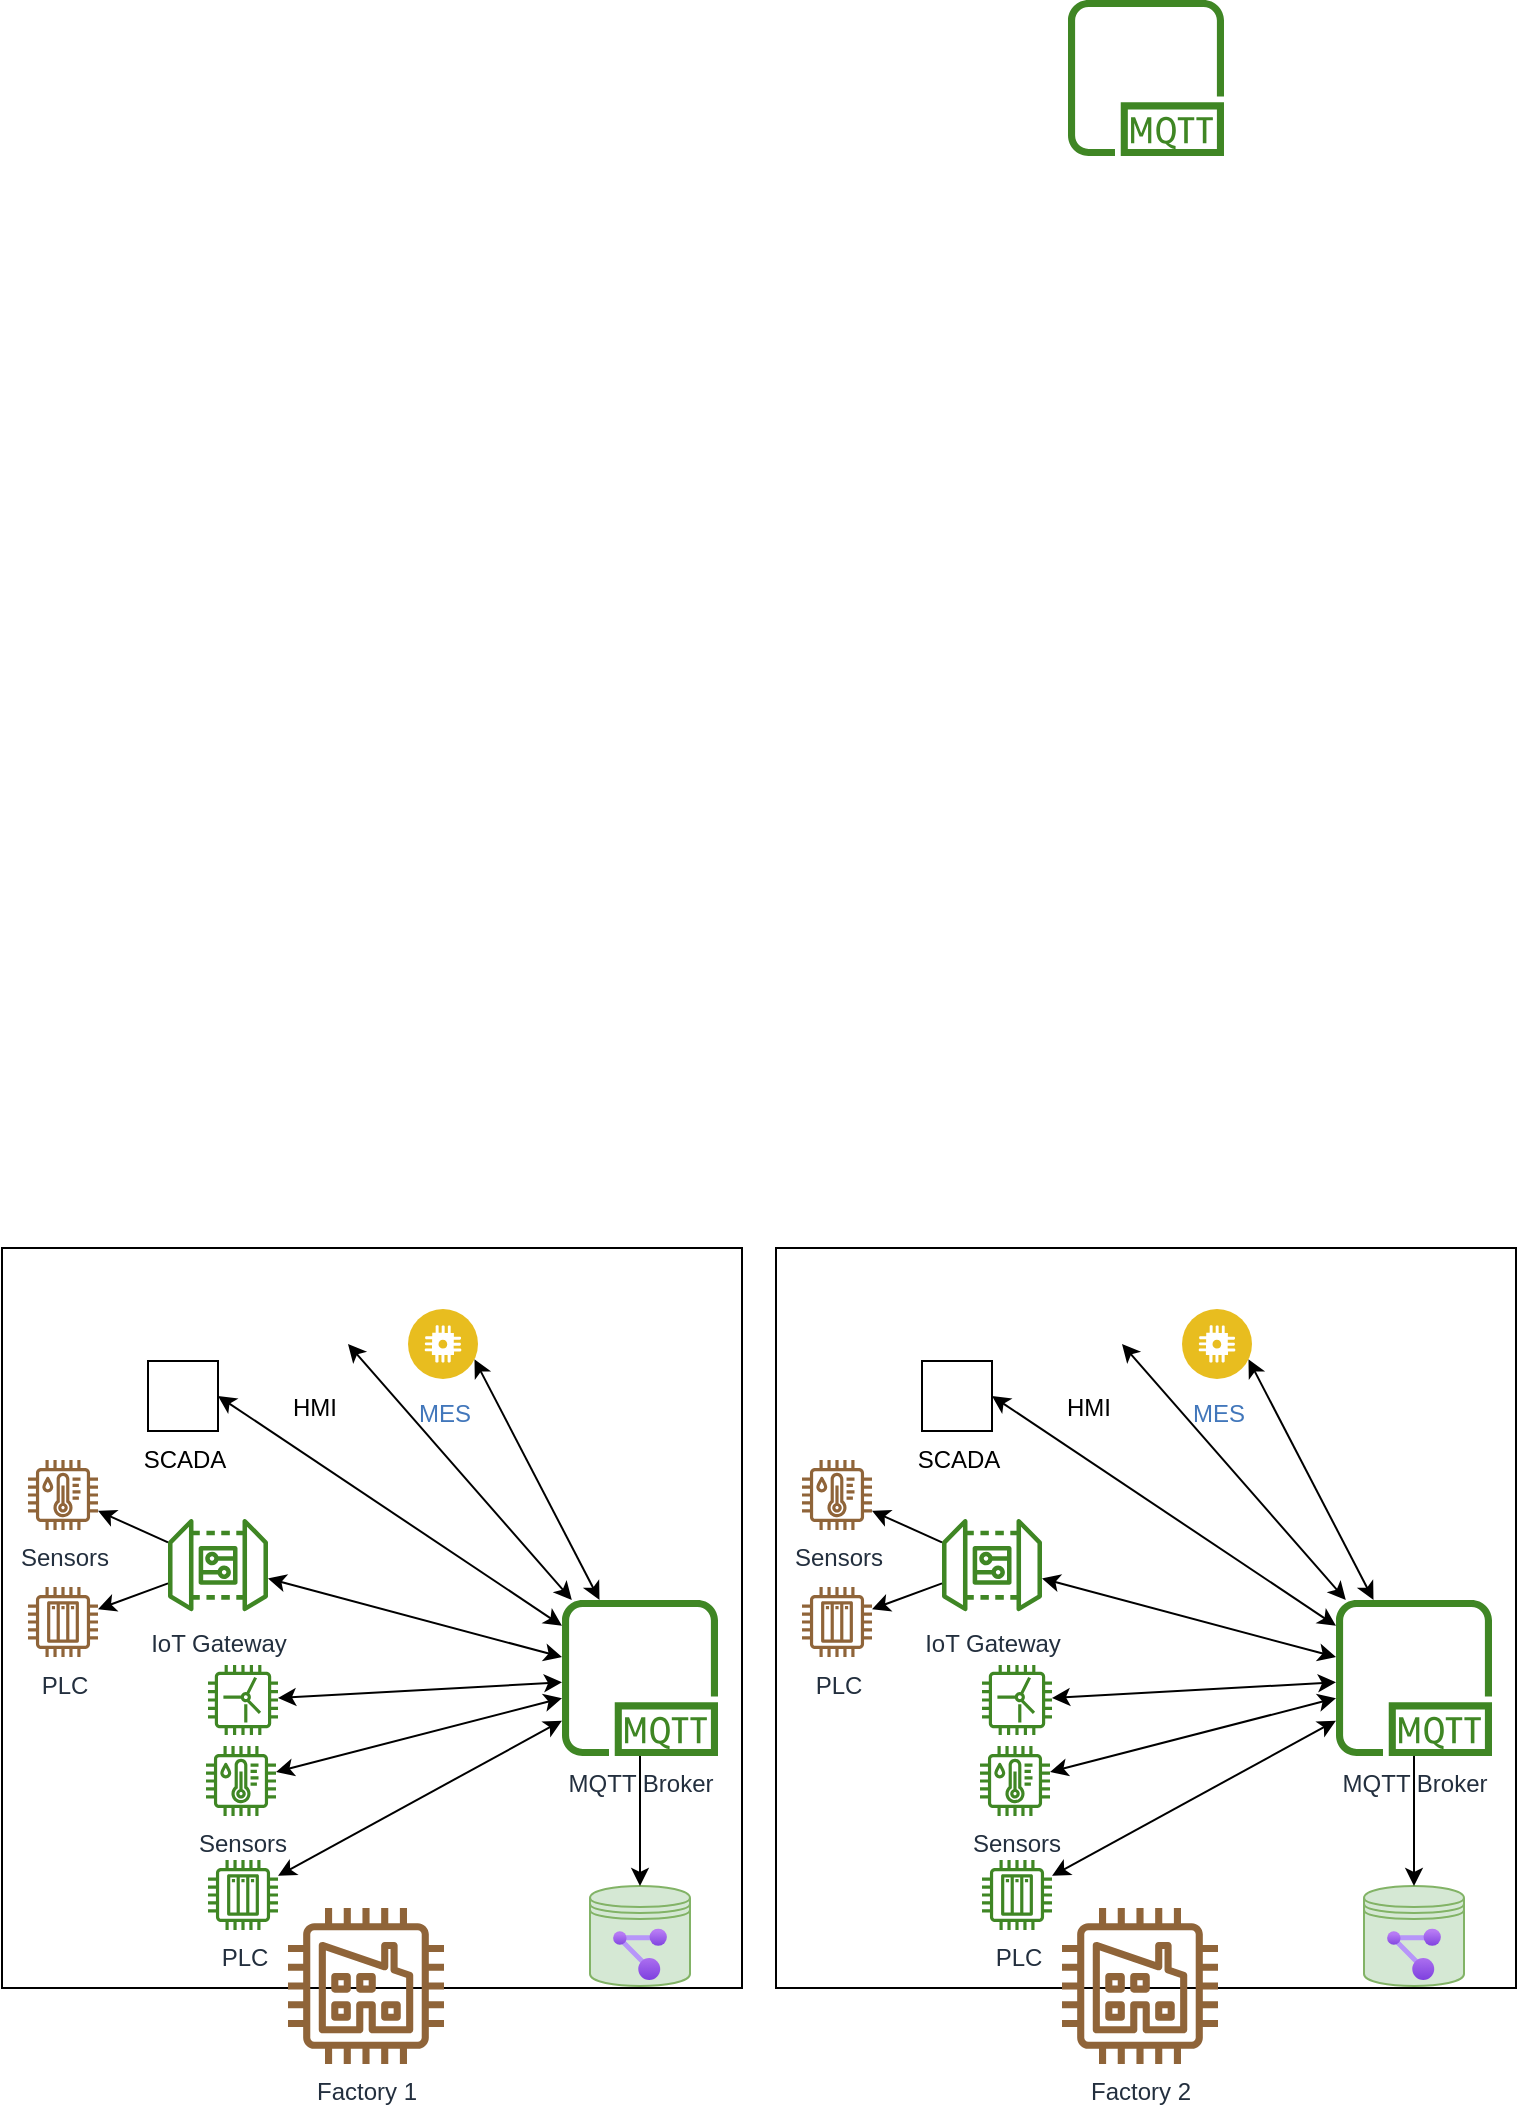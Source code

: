 <mxfile version="17.4.1" type="github"><diagram id="6-IwvoIAi5CxREMIh-6Z" name="Page-1"><mxGraphModel dx="946" dy="614" grid="1" gridSize="10" guides="1" tooltips="1" connect="1" arrows="1" fold="1" page="1" pageScale="1" pageWidth="827" pageHeight="1169" math="0" shadow="0"><root><mxCell id="0"/><mxCell id="1" parent="0"/><mxCell id="7iNY9kYrvYGvYEZf-qSs-2" value="" style="sketch=0;outlineConnect=0;fontColor=#232F3E;gradientColor=none;fillColor=#3F8624;strokeColor=none;dashed=0;verticalLabelPosition=bottom;verticalAlign=top;align=center;html=1;fontSize=12;fontStyle=0;aspect=fixed;pointerEvents=1;shape=mxgraph.aws4.mqtt_protocol;" vertex="1" parent="1"><mxGeometry x="550" y="50" width="78" height="78" as="geometry"/></mxCell><mxCell id="7iNY9kYrvYGvYEZf-qSs-6" value="" style="whiteSpace=wrap;html=1;aspect=fixed;" vertex="1" parent="1"><mxGeometry x="17" y="674" width="370" height="370" as="geometry"/></mxCell><mxCell id="7iNY9kYrvYGvYEZf-qSs-3" value="PLC" style="sketch=0;outlineConnect=0;fontColor=#232F3E;gradientColor=none;fillColor=#3F8624;strokeColor=none;dashed=0;verticalLabelPosition=bottom;verticalAlign=top;align=center;html=1;fontSize=12;fontStyle=0;aspect=fixed;pointerEvents=1;shape=mxgraph.aws4.iot_thing_plc;" vertex="1" parent="1"><mxGeometry x="120" y="980" width="35" height="35" as="geometry"/></mxCell><mxCell id="7iNY9kYrvYGvYEZf-qSs-4" value="Sensors&lt;br&gt;" style="sketch=0;outlineConnect=0;fontColor=#232F3E;gradientColor=none;fillColor=#3F8624;strokeColor=none;dashed=0;verticalLabelPosition=bottom;verticalAlign=top;align=center;html=1;fontSize=12;fontStyle=0;aspect=fixed;pointerEvents=1;shape=mxgraph.aws4.iot_thing_temperature_humidity_sensor;" vertex="1" parent="1"><mxGeometry x="119" y="923" width="35" height="35" as="geometry"/></mxCell><mxCell id="7iNY9kYrvYGvYEZf-qSs-5" value="Factory 1" style="sketch=0;outlineConnect=0;fontColor=#232F3E;gradientColor=none;fillColor=#8F6439;strokeColor=none;dashed=0;verticalLabelPosition=bottom;verticalAlign=top;align=center;html=1;fontSize=12;fontStyle=0;aspect=fixed;pointerEvents=1;shape=mxgraph.aws4.factory;" vertex="1" parent="1"><mxGeometry x="160" y="1004" width="78" height="78" as="geometry"/></mxCell><mxCell id="7iNY9kYrvYGvYEZf-qSs-9" value="IoT Gateway" style="sketch=0;outlineConnect=0;fontColor=#232F3E;gradientColor=none;fillColor=#3F8624;strokeColor=none;dashed=0;verticalLabelPosition=bottom;verticalAlign=top;align=center;html=1;fontSize=12;fontStyle=0;aspect=fixed;pointerEvents=1;shape=mxgraph.aws4.iot_device_gateway;" vertex="1" parent="1"><mxGeometry x="100" y="807.5" width="50" height="50" as="geometry"/></mxCell><mxCell id="7iNY9kYrvYGvYEZf-qSs-10" value="" style="sketch=0;outlineConnect=0;fontColor=#232F3E;gradientColor=none;fillColor=#3F8624;strokeColor=none;dashed=0;verticalLabelPosition=bottom;verticalAlign=top;align=center;html=1;fontSize=12;fontStyle=0;aspect=fixed;pointerEvents=1;shape=mxgraph.aws4.windfarm;" vertex="1" parent="1"><mxGeometry x="120" y="882.5" width="35" height="35" as="geometry"/></mxCell><mxCell id="7iNY9kYrvYGvYEZf-qSs-11" value="PLC" style="sketch=0;outlineConnect=0;fontColor=#232F3E;gradientColor=none;fillColor=#8F6439;strokeColor=none;dashed=0;verticalLabelPosition=bottom;verticalAlign=top;align=center;html=1;fontSize=12;fontStyle=0;aspect=fixed;pointerEvents=1;shape=mxgraph.aws4.iot_thing_plc;" vertex="1" parent="1"><mxGeometry x="30" y="843.5" width="35" height="35" as="geometry"/></mxCell><mxCell id="7iNY9kYrvYGvYEZf-qSs-12" value="Sensors&lt;br&gt;" style="sketch=0;outlineConnect=0;fontColor=#232F3E;gradientColor=none;fillColor=#8F6439;strokeColor=none;dashed=0;verticalLabelPosition=bottom;verticalAlign=top;align=center;html=1;fontSize=12;fontStyle=0;aspect=fixed;pointerEvents=1;shape=mxgraph.aws4.iot_thing_temperature_humidity_sensor;" vertex="1" parent="1"><mxGeometry x="30" y="780" width="35" height="35" as="geometry"/></mxCell><mxCell id="7iNY9kYrvYGvYEZf-qSs-14" value="" style="endArrow=classic;startArrow=classic;html=1;rounded=0;" edge="1" parent="1" source="7iNY9kYrvYGvYEZf-qSs-4" target="7iNY9kYrvYGvYEZf-qSs-1"><mxGeometry width="50" height="50" relative="1" as="geometry"><mxPoint x="166" y="978" as="sourcePoint"/><mxPoint x="216" y="928" as="targetPoint"/></mxGeometry></mxCell><mxCell id="7iNY9kYrvYGvYEZf-qSs-15" value="" style="endArrow=classic;html=1;rounded=0;startArrow=classic;startFill=1;" edge="1" parent="1" source="7iNY9kYrvYGvYEZf-qSs-1" target="7iNY9kYrvYGvYEZf-qSs-10"><mxGeometry width="50" height="50" relative="1" as="geometry"><mxPoint x="366" y="940" as="sourcePoint"/><mxPoint x="416" y="890" as="targetPoint"/></mxGeometry></mxCell><mxCell id="7iNY9kYrvYGvYEZf-qSs-17" value="" style="endArrow=classic;html=1;rounded=0;" edge="1" parent="1" source="7iNY9kYrvYGvYEZf-qSs-9" target="7iNY9kYrvYGvYEZf-qSs-11"><mxGeometry width="50" height="50" relative="1" as="geometry"><mxPoint x="156" y="950" as="sourcePoint"/><mxPoint x="206" y="900" as="targetPoint"/></mxGeometry></mxCell><mxCell id="7iNY9kYrvYGvYEZf-qSs-18" value="" style="endArrow=classic;html=1;rounded=0;" edge="1" parent="1" source="7iNY9kYrvYGvYEZf-qSs-9" target="7iNY9kYrvYGvYEZf-qSs-12"><mxGeometry width="50" height="50" relative="1" as="geometry"><mxPoint x="170" y="791.084" as="sourcePoint"/><mxPoint x="81" y="812.741" as="targetPoint"/></mxGeometry></mxCell><mxCell id="7iNY9kYrvYGvYEZf-qSs-20" value="" style="endArrow=classic;html=1;rounded=0;startArrow=classic;startFill=1;" edge="1" parent="1" source="7iNY9kYrvYGvYEZf-qSs-1" target="7iNY9kYrvYGvYEZf-qSs-9"><mxGeometry width="50" height="50" relative="1" as="geometry"><mxPoint x="376" y="950" as="sourcePoint"/><mxPoint x="426" y="900" as="targetPoint"/></mxGeometry></mxCell><mxCell id="7iNY9kYrvYGvYEZf-qSs-21" value="" style="endArrow=classic;startArrow=classic;html=1;rounded=0;" edge="1" parent="1" source="7iNY9kYrvYGvYEZf-qSs-3" target="7iNY9kYrvYGvYEZf-qSs-1"><mxGeometry width="50" height="50" relative="1" as="geometry"><mxPoint x="81" y="953.863" as="sourcePoint"/><mxPoint x="306" y="907.105" as="targetPoint"/></mxGeometry></mxCell><mxCell id="7iNY9kYrvYGvYEZf-qSs-23" value="" style="group" vertex="1" connectable="0" parent="1"><mxGeometry x="297" y="850" width="78" height="193" as="geometry"/></mxCell><mxCell id="7iNY9kYrvYGvYEZf-qSs-1" value="MQTT Broker" style="sketch=0;outlineConnect=0;fontColor=#232F3E;gradientColor=none;fillColor=#3F8624;strokeColor=none;dashed=0;verticalLabelPosition=bottom;verticalAlign=top;align=center;html=1;fontSize=12;fontStyle=0;aspect=fixed;pointerEvents=1;shape=mxgraph.aws4.mqtt_protocol;" vertex="1" parent="7iNY9kYrvYGvYEZf-qSs-23"><mxGeometry width="78" height="78" as="geometry"/></mxCell><mxCell id="7iNY9kYrvYGvYEZf-qSs-8" value="" style="shape=datastore;whiteSpace=wrap;html=1;fillColor=#d5e8d4;strokeColor=#82b366;" vertex="1" parent="7iNY9kYrvYGvYEZf-qSs-23"><mxGeometry x="14" y="143" width="50" height="50" as="geometry"/></mxCell><mxCell id="7iNY9kYrvYGvYEZf-qSs-7" value="" style="aspect=fixed;html=1;points=[];align=center;image;fontSize=12;image=img/lib/azure2/management_governance/Resource_Graph_Explorer.svg;imageBackground=none;" vertex="1" parent="7iNY9kYrvYGvYEZf-qSs-23"><mxGeometry x="25.5" y="164.21" width="27" height="25.79" as="geometry"/></mxCell><mxCell id="7iNY9kYrvYGvYEZf-qSs-22" value="" style="endArrow=classic;html=1;rounded=0;entryX=0.5;entryY=0;entryDx=0;entryDy=0;" edge="1" parent="7iNY9kYrvYGvYEZf-qSs-23" source="7iNY9kYrvYGvYEZf-qSs-1" target="7iNY9kYrvYGvYEZf-qSs-8"><mxGeometry width="50" height="50" relative="1" as="geometry"><mxPoint x="270" y="470" as="sourcePoint"/><mxPoint x="320" y="420" as="targetPoint"/></mxGeometry></mxCell><mxCell id="7iNY9kYrvYGvYEZf-qSs-67" value="MES" style="aspect=fixed;perimeter=ellipsePerimeter;html=1;align=center;shadow=0;dashed=0;fontColor=#4277BB;labelBackgroundColor=#ffffff;fontSize=12;spacingTop=3;image;image=img/lib/ibm/applications/iot_application.svg;fillColor=#8F6439;" vertex="1" parent="1"><mxGeometry x="220" y="704.5" width="35" height="35" as="geometry"/></mxCell><mxCell id="7iNY9kYrvYGvYEZf-qSs-68" value="HMI" style="shape=image;html=1;verticalAlign=top;verticalLabelPosition=bottom;labelBackgroundColor=#ffffff;imageAspect=0;aspect=fixed;image=https://cdn0.iconfinder.com/data/icons/apple-apps/100/Apple_Stock-128.png;fillColor=#8F6439;" vertex="1" parent="1"><mxGeometry x="155" y="704.5" width="35" height="35" as="geometry"/></mxCell><mxCell id="7iNY9kYrvYGvYEZf-qSs-69" value="" style="endArrow=classic;html=1;rounded=0;startArrow=classic;startFill=1;entryX=1;entryY=0.5;entryDx=0;entryDy=0;" edge="1" parent="1" source="7iNY9kYrvYGvYEZf-qSs-1" target="7iNY9kYrvYGvYEZf-qSs-68"><mxGeometry width="50" height="50" relative="1" as="geometry"><mxPoint x="307" y="869.556" as="sourcePoint"/><mxPoint x="220" y="803.874" as="targetPoint"/></mxGeometry></mxCell><mxCell id="7iNY9kYrvYGvYEZf-qSs-70" value="" style="endArrow=classic;html=1;rounded=0;startArrow=classic;startFill=1;entryX=1;entryY=0.75;entryDx=0;entryDy=0;" edge="1" parent="1" source="7iNY9kYrvYGvYEZf-qSs-1" target="7iNY9kYrvYGvYEZf-qSs-67"><mxGeometry width="50" height="50" relative="1" as="geometry"><mxPoint x="330.285" y="860" as="sourcePoint"/><mxPoint x="284.551" y="746.5" as="targetPoint"/></mxGeometry></mxCell><mxCell id="7iNY9kYrvYGvYEZf-qSs-75" value="SCADA" style="shape=image;html=1;verticalAlign=top;verticalLabelPosition=bottom;labelBackgroundColor=#ffffff;imageAspect=0;aspect=fixed;image=https://cdn4.iconfinder.com/data/icons/essential-part-5/32/491-Control-128.png;fillColor=#8F6439;imageBackground=default;imageBorder=default;" vertex="1" parent="1"><mxGeometry x="90" y="730.5" width="35" height="35" as="geometry"/></mxCell><mxCell id="7iNY9kYrvYGvYEZf-qSs-77" value="" style="endArrow=classic;html=1;rounded=0;startArrow=classic;startFill=1;entryX=1;entryY=0.5;entryDx=0;entryDy=0;" edge="1" parent="1" source="7iNY9kYrvYGvYEZf-qSs-1" target="7iNY9kYrvYGvYEZf-qSs-75"><mxGeometry width="50" height="50" relative="1" as="geometry"><mxPoint x="312.799" y="860" as="sourcePoint"/><mxPoint x="200" y="727.5" as="targetPoint"/></mxGeometry></mxCell><mxCell id="7iNY9kYrvYGvYEZf-qSs-79" value="" style="whiteSpace=wrap;html=1;aspect=fixed;" vertex="1" parent="1"><mxGeometry x="404" y="674" width="370" height="370" as="geometry"/></mxCell><mxCell id="7iNY9kYrvYGvYEZf-qSs-80" value="PLC" style="sketch=0;outlineConnect=0;fontColor=#232F3E;gradientColor=none;fillColor=#3F8624;strokeColor=none;dashed=0;verticalLabelPosition=bottom;verticalAlign=top;align=center;html=1;fontSize=12;fontStyle=0;aspect=fixed;pointerEvents=1;shape=mxgraph.aws4.iot_thing_plc;" vertex="1" parent="1"><mxGeometry x="507" y="980" width="35" height="35" as="geometry"/></mxCell><mxCell id="7iNY9kYrvYGvYEZf-qSs-81" value="Sensors&lt;br&gt;" style="sketch=0;outlineConnect=0;fontColor=#232F3E;gradientColor=none;fillColor=#3F8624;strokeColor=none;dashed=0;verticalLabelPosition=bottom;verticalAlign=top;align=center;html=1;fontSize=12;fontStyle=0;aspect=fixed;pointerEvents=1;shape=mxgraph.aws4.iot_thing_temperature_humidity_sensor;" vertex="1" parent="1"><mxGeometry x="506" y="923" width="35" height="35" as="geometry"/></mxCell><mxCell id="7iNY9kYrvYGvYEZf-qSs-82" value="Factory 2" style="sketch=0;outlineConnect=0;fontColor=#232F3E;gradientColor=none;fillColor=#8F6439;strokeColor=none;dashed=0;verticalLabelPosition=bottom;verticalAlign=top;align=center;html=1;fontSize=12;fontStyle=0;aspect=fixed;pointerEvents=1;shape=mxgraph.aws4.factory;" vertex="1" parent="1"><mxGeometry x="547" y="1004" width="78" height="78" as="geometry"/></mxCell><mxCell id="7iNY9kYrvYGvYEZf-qSs-83" value="IoT Gateway" style="sketch=0;outlineConnect=0;fontColor=#232F3E;gradientColor=none;fillColor=#3F8624;strokeColor=none;dashed=0;verticalLabelPosition=bottom;verticalAlign=top;align=center;html=1;fontSize=12;fontStyle=0;aspect=fixed;pointerEvents=1;shape=mxgraph.aws4.iot_device_gateway;" vertex="1" parent="1"><mxGeometry x="487" y="807.5" width="50" height="50" as="geometry"/></mxCell><mxCell id="7iNY9kYrvYGvYEZf-qSs-84" value="" style="sketch=0;outlineConnect=0;fontColor=#232F3E;gradientColor=none;fillColor=#3F8624;strokeColor=none;dashed=0;verticalLabelPosition=bottom;verticalAlign=top;align=center;html=1;fontSize=12;fontStyle=0;aspect=fixed;pointerEvents=1;shape=mxgraph.aws4.windfarm;" vertex="1" parent="1"><mxGeometry x="507" y="882.5" width="35" height="35" as="geometry"/></mxCell><mxCell id="7iNY9kYrvYGvYEZf-qSs-85" value="PLC" style="sketch=0;outlineConnect=0;fontColor=#232F3E;gradientColor=none;fillColor=#8F6439;strokeColor=none;dashed=0;verticalLabelPosition=bottom;verticalAlign=top;align=center;html=1;fontSize=12;fontStyle=0;aspect=fixed;pointerEvents=1;shape=mxgraph.aws4.iot_thing_plc;" vertex="1" parent="1"><mxGeometry x="417" y="843.5" width="35" height="35" as="geometry"/></mxCell><mxCell id="7iNY9kYrvYGvYEZf-qSs-86" value="Sensors&lt;br&gt;" style="sketch=0;outlineConnect=0;fontColor=#232F3E;gradientColor=none;fillColor=#8F6439;strokeColor=none;dashed=0;verticalLabelPosition=bottom;verticalAlign=top;align=center;html=1;fontSize=12;fontStyle=0;aspect=fixed;pointerEvents=1;shape=mxgraph.aws4.iot_thing_temperature_humidity_sensor;" vertex="1" parent="1"><mxGeometry x="417" y="780" width="35" height="35" as="geometry"/></mxCell><mxCell id="7iNY9kYrvYGvYEZf-qSs-87" value="" style="endArrow=classic;startArrow=classic;html=1;rounded=0;" edge="1" parent="1" source="7iNY9kYrvYGvYEZf-qSs-81" target="7iNY9kYrvYGvYEZf-qSs-94"><mxGeometry width="50" height="50" relative="1" as="geometry"><mxPoint x="553" y="978" as="sourcePoint"/><mxPoint x="603" y="928" as="targetPoint"/></mxGeometry></mxCell><mxCell id="7iNY9kYrvYGvYEZf-qSs-88" value="" style="endArrow=classic;html=1;rounded=0;startArrow=classic;startFill=1;" edge="1" parent="1" source="7iNY9kYrvYGvYEZf-qSs-94" target="7iNY9kYrvYGvYEZf-qSs-84"><mxGeometry width="50" height="50" relative="1" as="geometry"><mxPoint x="753" y="940" as="sourcePoint"/><mxPoint x="803" y="890" as="targetPoint"/></mxGeometry></mxCell><mxCell id="7iNY9kYrvYGvYEZf-qSs-89" value="" style="endArrow=classic;html=1;rounded=0;" edge="1" parent="1" source="7iNY9kYrvYGvYEZf-qSs-83" target="7iNY9kYrvYGvYEZf-qSs-85"><mxGeometry width="50" height="50" relative="1" as="geometry"><mxPoint x="543" y="950" as="sourcePoint"/><mxPoint x="593" y="900" as="targetPoint"/></mxGeometry></mxCell><mxCell id="7iNY9kYrvYGvYEZf-qSs-90" value="" style="endArrow=classic;html=1;rounded=0;" edge="1" parent="1" source="7iNY9kYrvYGvYEZf-qSs-83" target="7iNY9kYrvYGvYEZf-qSs-86"><mxGeometry width="50" height="50" relative="1" as="geometry"><mxPoint x="557" y="791.084" as="sourcePoint"/><mxPoint x="468" y="812.741" as="targetPoint"/></mxGeometry></mxCell><mxCell id="7iNY9kYrvYGvYEZf-qSs-91" value="" style="endArrow=classic;html=1;rounded=0;startArrow=classic;startFill=1;" edge="1" parent="1" source="7iNY9kYrvYGvYEZf-qSs-94" target="7iNY9kYrvYGvYEZf-qSs-83"><mxGeometry width="50" height="50" relative="1" as="geometry"><mxPoint x="763" y="950" as="sourcePoint"/><mxPoint x="813" y="900" as="targetPoint"/></mxGeometry></mxCell><mxCell id="7iNY9kYrvYGvYEZf-qSs-92" value="" style="endArrow=classic;startArrow=classic;html=1;rounded=0;" edge="1" parent="1" source="7iNY9kYrvYGvYEZf-qSs-80" target="7iNY9kYrvYGvYEZf-qSs-94"><mxGeometry width="50" height="50" relative="1" as="geometry"><mxPoint x="468" y="953.863" as="sourcePoint"/><mxPoint x="693" y="907.105" as="targetPoint"/></mxGeometry></mxCell><mxCell id="7iNY9kYrvYGvYEZf-qSs-93" value="" style="group" vertex="1" connectable="0" parent="1"><mxGeometry x="684" y="850" width="78" height="193" as="geometry"/></mxCell><mxCell id="7iNY9kYrvYGvYEZf-qSs-94" value="MQTT Broker" style="sketch=0;outlineConnect=0;fontColor=#232F3E;gradientColor=none;fillColor=#3F8624;strokeColor=none;dashed=0;verticalLabelPosition=bottom;verticalAlign=top;align=center;html=1;fontSize=12;fontStyle=0;aspect=fixed;pointerEvents=1;shape=mxgraph.aws4.mqtt_protocol;" vertex="1" parent="7iNY9kYrvYGvYEZf-qSs-93"><mxGeometry width="78" height="78" as="geometry"/></mxCell><mxCell id="7iNY9kYrvYGvYEZf-qSs-95" value="" style="shape=datastore;whiteSpace=wrap;html=1;fillColor=#d5e8d4;strokeColor=#82b366;" vertex="1" parent="7iNY9kYrvYGvYEZf-qSs-93"><mxGeometry x="14" y="143" width="50" height="50" as="geometry"/></mxCell><mxCell id="7iNY9kYrvYGvYEZf-qSs-96" value="" style="aspect=fixed;html=1;points=[];align=center;image;fontSize=12;image=img/lib/azure2/management_governance/Resource_Graph_Explorer.svg;imageBackground=none;" vertex="1" parent="7iNY9kYrvYGvYEZf-qSs-93"><mxGeometry x="25.5" y="164.21" width="27" height="25.79" as="geometry"/></mxCell><mxCell id="7iNY9kYrvYGvYEZf-qSs-97" value="" style="endArrow=classic;html=1;rounded=0;entryX=0.5;entryY=0;entryDx=0;entryDy=0;" edge="1" parent="7iNY9kYrvYGvYEZf-qSs-93" source="7iNY9kYrvYGvYEZf-qSs-94" target="7iNY9kYrvYGvYEZf-qSs-95"><mxGeometry width="50" height="50" relative="1" as="geometry"><mxPoint x="270" y="470" as="sourcePoint"/><mxPoint x="320" y="420" as="targetPoint"/></mxGeometry></mxCell><mxCell id="7iNY9kYrvYGvYEZf-qSs-98" value="MES" style="aspect=fixed;perimeter=ellipsePerimeter;html=1;align=center;shadow=0;dashed=0;fontColor=#4277BB;labelBackgroundColor=#ffffff;fontSize=12;spacingTop=3;image;image=img/lib/ibm/applications/iot_application.svg;fillColor=#8F6439;" vertex="1" parent="1"><mxGeometry x="607" y="704.5" width="35" height="35" as="geometry"/></mxCell><mxCell id="7iNY9kYrvYGvYEZf-qSs-99" value="HMI" style="shape=image;html=1;verticalAlign=top;verticalLabelPosition=bottom;labelBackgroundColor=#ffffff;imageAspect=0;aspect=fixed;image=https://cdn0.iconfinder.com/data/icons/apple-apps/100/Apple_Stock-128.png;fillColor=#8F6439;" vertex="1" parent="1"><mxGeometry x="542" y="704.5" width="35" height="35" as="geometry"/></mxCell><mxCell id="7iNY9kYrvYGvYEZf-qSs-100" value="" style="endArrow=classic;html=1;rounded=0;startArrow=classic;startFill=1;entryX=1;entryY=0.5;entryDx=0;entryDy=0;" edge="1" parent="1" source="7iNY9kYrvYGvYEZf-qSs-94" target="7iNY9kYrvYGvYEZf-qSs-99"><mxGeometry width="50" height="50" relative="1" as="geometry"><mxPoint x="694" y="869.556" as="sourcePoint"/><mxPoint x="607" y="803.874" as="targetPoint"/></mxGeometry></mxCell><mxCell id="7iNY9kYrvYGvYEZf-qSs-101" value="" style="endArrow=classic;html=1;rounded=0;startArrow=classic;startFill=1;entryX=1;entryY=0.75;entryDx=0;entryDy=0;" edge="1" parent="1" source="7iNY9kYrvYGvYEZf-qSs-94" target="7iNY9kYrvYGvYEZf-qSs-98"><mxGeometry width="50" height="50" relative="1" as="geometry"><mxPoint x="717.285" y="860" as="sourcePoint"/><mxPoint x="671.551" y="746.5" as="targetPoint"/></mxGeometry></mxCell><mxCell id="7iNY9kYrvYGvYEZf-qSs-102" value="SCADA" style="shape=image;html=1;verticalAlign=top;verticalLabelPosition=bottom;labelBackgroundColor=#ffffff;imageAspect=0;aspect=fixed;image=https://cdn4.iconfinder.com/data/icons/essential-part-5/32/491-Control-128.png;fillColor=#8F6439;imageBackground=default;imageBorder=default;" vertex="1" parent="1"><mxGeometry x="477" y="730.5" width="35" height="35" as="geometry"/></mxCell><mxCell id="7iNY9kYrvYGvYEZf-qSs-103" value="" style="endArrow=classic;html=1;rounded=0;startArrow=classic;startFill=1;entryX=1;entryY=0.5;entryDx=0;entryDy=0;" edge="1" parent="1" source="7iNY9kYrvYGvYEZf-qSs-94" target="7iNY9kYrvYGvYEZf-qSs-102"><mxGeometry width="50" height="50" relative="1" as="geometry"><mxPoint x="699.799" y="860" as="sourcePoint"/><mxPoint x="587" y="727.5" as="targetPoint"/></mxGeometry></mxCell></root></mxGraphModel></diagram></mxfile>